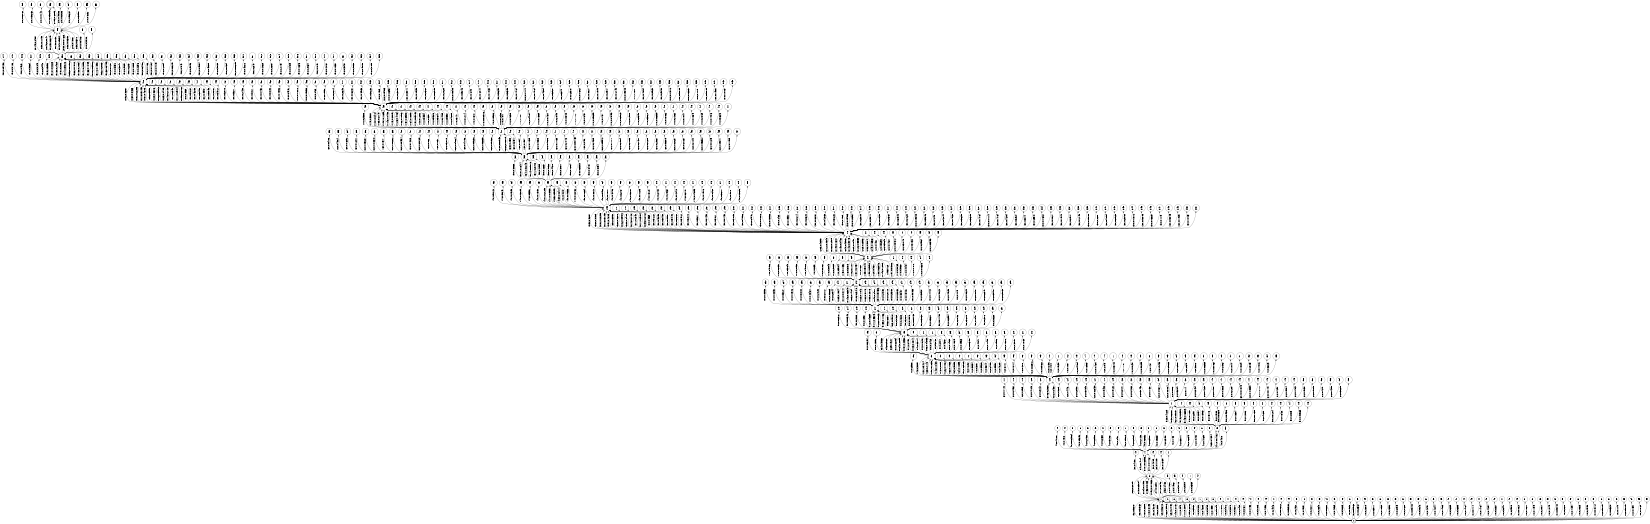 digraph FST {
rankdir = LR;
size = "8.5,11";
label = "";
center = 1;
orientation = Landscape;
ranksep = "0.4";
nodesep = "0.25";
0 [label = "0", shape = circle, style = bold, fontsize = 14]
	0 -> 1 [label = "1:92/-0.56087", fontsize = 14];
	0 -> 1 [label = "1:60/-0.31363", fontsize = 14];
	0 -> 1 [label = "1:161/-0.22286", fontsize = 14];
	0 -> 1 [label = "1:118/-0.31193", fontsize = 14];
	0 -> 1 [label = "1:51/-0.46103", fontsize = 14];
	0 -> 1 [label = "1:50/-0.3999", fontsize = 14];
	0 -> 2 [label = "1:0/-0.3569", fontsize = 14];
	0 -> 3 [label = "1:0/-0.31222", fontsize = 14];
	0 -> 4 [label = "1:0/-0.43285", fontsize = 14];
	0 -> 5 [label = "1:0/-0.38489", fontsize = 14];
	0 -> 1 [label = "1:28/-0.36216", fontsize = 14];
	0 -> 1 [label = "1:162/-0.39973", fontsize = 14];
	0 -> 1 [label = "1:23/-0.24789", fontsize = 14];
	0 -> 1 [label = "1:148/-0.21137", fontsize = 14];
	0 -> 1 [label = "1:11/-0.2343", fontsize = 14];
	0 -> 1 [label = "1:111/-0.23004", fontsize = 14];
	0 -> 1 [label = "1:155/-0.22102", fontsize = 14];
	0 -> 6 [label = "1:0/-0.19997", fontsize = 14];
	0 -> 7 [label = "1:0/-0.57845", fontsize = 14];
	0 -> 8 [label = "1:0/-0.26882", fontsize = 14];
	0 -> 9 [label = "1:0/-0.34812", fontsize = 14];
	0 -> 10 [label = "1:0/-0.32078", fontsize = 14];
	0 -> 11 [label = "1:0/-0.33271", fontsize = 14];
	0 -> 12 [label = "1:0/-0.21439", fontsize = 14];
	0 -> 13 [label = "1:0/-0.37611", fontsize = 14];
	0 -> 14 [label = "1:0/-0.07753", fontsize = 14];
	0 -> 15 [label = "1:0/-0.31805", fontsize = 14];
	0 -> 16 [label = "1:0/-0.41596", fontsize = 14];
	0 -> 17 [label = "1:0/0.24946", fontsize = 14];
	0 -> 18 [label = "1:0/-0.070272", fontsize = 14];
	0 -> 19 [label = "1:0/-0.050988", fontsize = 14];
	0 -> 20 [label = "1:0/-0.2463", fontsize = 14];
	0 -> 21 [label = "1:0/0.19957", fontsize = 14];
	0 -> 22 [label = "1:0/-0.20214", fontsize = 14];
	0 -> 23 [label = "1:0/-0.26648", fontsize = 14];
	0 -> 24 [label = "1:0/0.082281", fontsize = 14];
	0 -> 25 [label = "1:0/-0.42565", fontsize = 14];
	0 -> 26 [label = "1:0/-0.30223", fontsize = 14];
	0 -> 27 [label = "1:0/-0.1509", fontsize = 14];
	0 -> 28 [label = "1:0/-0.054863", fontsize = 14];
	0 -> 29 [label = "1:0/-0.026964", fontsize = 14];
	0 -> 30 [label = "1:0/-0.23819", fontsize = 14];
	0 -> 31 [label = "1:0/0.039771", fontsize = 14];
	0 -> 32 [label = "1:0/-0.10935", fontsize = 14];
	0 -> 33 [label = "1:0/-0.26382", fontsize = 14];
	0 -> 34 [label = "1:0/-0.60915", fontsize = 14];
	0 -> 35 [label = "1:0/-0.27628", fontsize = 14];
	0 -> 36 [label = "1:0/-0.098408", fontsize = 14];
	0 -> 37 [label = "1:0/-0.39246", fontsize = 14];
	0 -> 38 [label = "1:0/-0.42491", fontsize = 14];
	0 -> 39 [label = "1:0/-0.42044", fontsize = 14];
	0 -> 40 [label = "1:0/-0.14033", fontsize = 14];
	0 -> 41 [label = "1:0/-0.36239", fontsize = 14];
	0 -> 42 [label = "1:0/-0.36385", fontsize = 14];
	0 -> 43 [label = "1:0/-0.14764", fontsize = 14];
	0 -> 44 [label = "1:0/-0.071141", fontsize = 14];
	0 -> 45 [label = "1:0/-0.14764", fontsize = 14];
	0 -> 46 [label = "1:0/-0.44294", fontsize = 14];
	0 -> 47 [label = "1:0/-0.32527", fontsize = 14];
	0 -> 48 [label = "1:0/-0.33441", fontsize = 14];
	0 -> 49 [label = "1:0/0.25518", fontsize = 14];
	0 -> 50 [label = "1:0/-0.076021", fontsize = 14];
	0 -> 51 [label = "1:0/-0.18617", fontsize = 14];
	0 -> 52 [label = "1:0/-0.11979", fontsize = 14];
	0 -> 53 [label = "1:0/-0.20917", fontsize = 14];
	0 -> 54 [label = "1:0/-0.12145", fontsize = 14];
	0 -> 55 [label = "1:0/-0.098708", fontsize = 14];
	0 -> 56 [label = "1:0/-0.2688", fontsize = 14];
	0 -> 57 [label = "1:0/-0.41894", fontsize = 14];
	0 -> 58 [label = "1:0/-0.28523", fontsize = 14];
	0 -> 59 [label = "1:0/-0.25798", fontsize = 14];
	0 -> 60 [label = "1:0/-0.013112", fontsize = 14];
	0 -> 61 [label = "1:0/0.058705", fontsize = 14];
	0 -> 62 [label = "1:0/-0.063237", fontsize = 14];
	0 -> 63 [label = "1:0/-0.1179", fontsize = 14];
	0 -> 64 [label = "1:0/0.058705", fontsize = 14];
	0 -> 65 [label = "1:0/0.014591", fontsize = 14];
	0 -> 66 [label = "1:0/0.10769", fontsize = 14];
1 [label = "1", shape = circle, style = solid, fontsize = 14]
	1 -> 67 [label = "2:28/-0.28109", fontsize = 14];
	1 -> 68 [label = "2:0/-0.72621", fontsize = 14];
	1 -> 69 [label = "2:0/-0.14967", fontsize = 14];
	1 -> 70 [label = "2:0/-0.31713", fontsize = 14];
	1 -> 67 [label = "2:15/-0.023784", fontsize = 14];
	1 -> 67 [label = "2:104/-0.11592", fontsize = 14];
	1 -> 67 [label = "2:156/-0.31033", fontsize = 14];
	1 -> 67 [label = "2:152/-0.017865", fontsize = 14];
	1 -> 67 [label = "2:44/-0.28511", fontsize = 14];
	1 -> 67 [label = "2:11/-0.68467", fontsize = 14];
	1 -> 67 [label = "2:93/0.24738", fontsize = 14];
	1 -> 71 [label = "2:0/0.26818", fontsize = 14];
	1 -> 72 [label = "2:0/-0.36369", fontsize = 14];
2 [label = "2", shape = circle, style = solid, fontsize = 14]
3 [label = "3", shape = circle, style = solid, fontsize = 14]
4 [label = "4", shape = circle, style = solid, fontsize = 14]
5 [label = "5", shape = circle, style = solid, fontsize = 14]
6 [label = "6", shape = circle, style = solid, fontsize = 14]
7 [label = "7", shape = circle, style = solid, fontsize = 14]
8 [label = "8", shape = circle, style = solid, fontsize = 14]
9 [label = "9", shape = circle, style = solid, fontsize = 14]
10 [label = "10", shape = circle, style = solid, fontsize = 14]
11 [label = "11", shape = circle, style = solid, fontsize = 14]
12 [label = "12", shape = circle, style = solid, fontsize = 14]
13 [label = "13", shape = circle, style = solid, fontsize = 14]
14 [label = "14", shape = circle, style = solid, fontsize = 14]
15 [label = "15", shape = circle, style = solid, fontsize = 14]
16 [label = "16", shape = circle, style = solid, fontsize = 14]
17 [label = "17", shape = circle, style = solid, fontsize = 14]
18 [label = "18", shape = circle, style = solid, fontsize = 14]
19 [label = "19", shape = circle, style = solid, fontsize = 14]
20 [label = "20", shape = circle, style = solid, fontsize = 14]
21 [label = "21", shape = circle, style = solid, fontsize = 14]
22 [label = "22", shape = circle, style = solid, fontsize = 14]
23 [label = "23", shape = circle, style = solid, fontsize = 14]
24 [label = "24", shape = circle, style = solid, fontsize = 14]
25 [label = "25", shape = circle, style = solid, fontsize = 14]
26 [label = "26", shape = circle, style = solid, fontsize = 14]
27 [label = "27", shape = circle, style = solid, fontsize = 14]
28 [label = "28", shape = circle, style = solid, fontsize = 14]
29 [label = "29", shape = circle, style = solid, fontsize = 14]
30 [label = "30", shape = circle, style = solid, fontsize = 14]
31 [label = "31", shape = circle, style = solid, fontsize = 14]
32 [label = "32", shape = circle, style = solid, fontsize = 14]
33 [label = "33", shape = circle, style = solid, fontsize = 14]
34 [label = "34", shape = circle, style = solid, fontsize = 14]
35 [label = "35", shape = circle, style = solid, fontsize = 14]
36 [label = "36", shape = circle, style = solid, fontsize = 14]
37 [label = "37", shape = circle, style = solid, fontsize = 14]
38 [label = "38", shape = circle, style = solid, fontsize = 14]
39 [label = "39", shape = circle, style = solid, fontsize = 14]
40 [label = "40", shape = circle, style = solid, fontsize = 14]
41 [label = "41", shape = circle, style = solid, fontsize = 14]
42 [label = "42", shape = circle, style = solid, fontsize = 14]
43 [label = "43", shape = circle, style = solid, fontsize = 14]
44 [label = "44", shape = circle, style = solid, fontsize = 14]
45 [label = "45", shape = circle, style = solid, fontsize = 14]
46 [label = "46", shape = circle, style = solid, fontsize = 14]
47 [label = "47", shape = circle, style = solid, fontsize = 14]
48 [label = "48", shape = circle, style = solid, fontsize = 14]
49 [label = "49", shape = circle, style = solid, fontsize = 14]
50 [label = "50", shape = circle, style = solid, fontsize = 14]
51 [label = "51", shape = circle, style = solid, fontsize = 14]
52 [label = "52", shape = circle, style = solid, fontsize = 14]
53 [label = "53", shape = circle, style = solid, fontsize = 14]
54 [label = "54", shape = circle, style = solid, fontsize = 14]
55 [label = "55", shape = circle, style = solid, fontsize = 14]
56 [label = "56", shape = circle, style = solid, fontsize = 14]
57 [label = "57", shape = circle, style = solid, fontsize = 14]
58 [label = "58", shape = circle, style = solid, fontsize = 14]
59 [label = "59", shape = circle, style = solid, fontsize = 14]
60 [label = "60", shape = circle, style = solid, fontsize = 14]
61 [label = "61", shape = circle, style = solid, fontsize = 14]
62 [label = "62", shape = circle, style = solid, fontsize = 14]
63 [label = "63", shape = circle, style = solid, fontsize = 14]
64 [label = "64", shape = circle, style = solid, fontsize = 14]
65 [label = "65", shape = circle, style = solid, fontsize = 14]
66 [label = "66", shape = circle, style = solid, fontsize = 14]
67 [label = "67", shape = circle, style = solid, fontsize = 14]
	67 -> 73 [label = "3:0/-0.47901", fontsize = 14];
	67 -> 74 [label = "3:41/-0.74114", fontsize = 14];
	67 -> 75 [label = "3:0/0.42789", fontsize = 14];
	67 -> 76 [label = "3:0/-0.17109", fontsize = 14];
	67 -> 74 [label = "3:107/-0.066956", fontsize = 14];
	67 -> 77 [label = "3:0/-0.13739", fontsize = 14];
	67 -> 74 [label = "3:71/-0.077762", fontsize = 14];
68 [label = "68", shape = circle, style = solid, fontsize = 14]
69 [label = "69", shape = circle, style = solid, fontsize = 14]
70 [label = "70", shape = circle, style = solid, fontsize = 14]
71 [label = "71", shape = circle, style = solid, fontsize = 14]
72 [label = "72", shape = circle, style = solid, fontsize = 14]
73 [label = "73", shape = circle, style = solid, fontsize = 14]
74 [label = "74", shape = circle, style = solid, fontsize = 14]
	74 -> 78 [label = "4:0/0.47708", fontsize = 14];
	74 -> 79 [label = "4:0/-0.4918", fontsize = 14];
	74 -> 80 [label = "4:0/-0.0023564", fontsize = 14];
	74 -> 81 [label = "4:0/-0.096152", fontsize = 14];
	74 -> 82 [label = "4:0/-0.27958", fontsize = 14];
	74 -> 83 [label = "4:0/-0.22958", fontsize = 14];
	74 -> 84 [label = "4:0/-0.22638", fontsize = 14];
	74 -> 85 [label = "4:0/-0.31367", fontsize = 14];
	74 -> 86 [label = "4:0/-0.2491", fontsize = 14];
	74 -> 87 [label = "4:0/-0.095075", fontsize = 14];
	74 -> 88 [label = "4:0/-0.20984", fontsize = 14];
	74 -> 89 [label = "4:0/-0.21135", fontsize = 14];
	74 -> 90 [label = "4:0/-0.068632", fontsize = 14];
	74 -> 91 [label = "4:0/-0.23587", fontsize = 14];
	74 -> 92 [label = "4:0/-0.098337", fontsize = 14];
	74 -> 93 [label = "4:0/0.23798", fontsize = 14];
	74 -> 94 [label = "4:0/0.1783", fontsize = 14];
	74 -> 95 [label = "4:0/-0.35771", fontsize = 14];
	74 -> 96 [label = "4:0/-0.062343", fontsize = 14];
	74 -> 97 [label = "4:0/-0.40798", fontsize = 14];
	74 -> 98 [label = "4:0/-0.41529", fontsize = 14];
	74 -> 99 [label = "4:69/0.041394", fontsize = 14];
	74 -> 100 [label = "4:0/-0.4818", fontsize = 14];
	74 -> 99 [label = "4:47/-0.0014132", fontsize = 14];
75 [label = "75", shape = circle, style = solid, fontsize = 14]
76 [label = "76", shape = circle, style = solid, fontsize = 14]
77 [label = "77", shape = circle, style = solid, fontsize = 14]
78 [label = "78", shape = circle, style = solid, fontsize = 14]
79 [label = "79", shape = circle, style = solid, fontsize = 14]
80 [label = "80", shape = circle, style = solid, fontsize = 14]
81 [label = "81", shape = circle, style = solid, fontsize = 14]
82 [label = "82", shape = circle, style = solid, fontsize = 14]
83 [label = "83", shape = circle, style = solid, fontsize = 14]
84 [label = "84", shape = circle, style = solid, fontsize = 14]
85 [label = "85", shape = circle, style = solid, fontsize = 14]
86 [label = "86", shape = circle, style = solid, fontsize = 14]
87 [label = "87", shape = circle, style = solid, fontsize = 14]
88 [label = "88", shape = circle, style = solid, fontsize = 14]
89 [label = "89", shape = circle, style = solid, fontsize = 14]
90 [label = "90", shape = circle, style = solid, fontsize = 14]
91 [label = "91", shape = circle, style = solid, fontsize = 14]
92 [label = "92", shape = circle, style = solid, fontsize = 14]
93 [label = "93", shape = circle, style = solid, fontsize = 14]
94 [label = "94", shape = circle, style = solid, fontsize = 14]
95 [label = "95", shape = circle, style = solid, fontsize = 14]
96 [label = "96", shape = circle, style = solid, fontsize = 14]
97 [label = "97", shape = circle, style = solid, fontsize = 14]
98 [label = "98", shape = circle, style = solid, fontsize = 14]
99 [label = "99", shape = circle, style = solid, fontsize = 14]
	99 -> 101 [label = "5:23/-0.41225", fontsize = 14];
	99 -> 101 [label = "5:138/-0.20881", fontsize = 14];
	99 -> 102 [label = "5:0/-0.22501", fontsize = 14];
	99 -> 103 [label = "5:0/-0.22834", fontsize = 14];
	99 -> 101 [label = "5:27/-0.098191", fontsize = 14];
	99 -> 101 [label = "5:146/-0.26589", fontsize = 14];
	99 -> 101 [label = "5:145/-0.066309", fontsize = 14];
	99 -> 101 [label = "5:57/-0.11237", fontsize = 14];
	99 -> 104 [label = "5:0/-0.13965", fontsize = 14];
	99 -> 105 [label = "5:0/0.51173", fontsize = 14];
	99 -> 106 [label = "5:0/0.15188", fontsize = 14];
	99 -> 107 [label = "5:0/0.088609", fontsize = 14];
	99 -> 108 [label = "5:0/0.084536", fontsize = 14];
	99 -> 109 [label = "5:0/0.13304", fontsize = 14];
	99 -> 110 [label = "5:0/0.12002", fontsize = 14];
	99 -> 111 [label = "5:0/0.071655", fontsize = 14];
	99 -> 112 [label = "5:0/0.41355", fontsize = 14];
	99 -> 113 [label = "5:0/0.081204", fontsize = 14];
	99 -> 114 [label = "5:0/0.16426", fontsize = 14];
	99 -> 115 [label = "5:0/0.20805", fontsize = 14];
	99 -> 116 [label = "5:0/-0.059263", fontsize = 14];
100 [label = "100", shape = circle, style = solid, fontsize = 14]
101 [label = "101", shape = circle, style = solid, fontsize = 14]
	101 -> 117 [label = "6:0/-0.17148", fontsize = 14];
	101 -> 118 [label = "6:0/-0.24852", fontsize = 14];
	101 -> 119 [label = "6:0/-0.2905", fontsize = 14];
	101 -> 120 [label = "6:0/-0.41015", fontsize = 14];
	101 -> 121 [label = "6:0/-0.28042", fontsize = 14];
	101 -> 122 [label = "6:106/-0.23681", fontsize = 14];
	101 -> 123 [label = "6:0/-0.3205", fontsize = 14];
	101 -> 124 [label = "6:0/-0.4446", fontsize = 14];
	101 -> 125 [label = "6:0/-0.28997", fontsize = 14];
	101 -> 122 [label = "6:12/-0.24367", fontsize = 14];
	101 -> 126 [label = "6:0/-0.37548", fontsize = 14];
	101 -> 127 [label = "6:0/-0.026439", fontsize = 14];
	101 -> 128 [label = "6:0/-0.15436", fontsize = 14];
	101 -> 129 [label = "6:0/-0.19123", fontsize = 14];
	101 -> 130 [label = "6:0/-0.22041", fontsize = 14];
	101 -> 131 [label = "6:0/-0.24268", fontsize = 14];
	101 -> 132 [label = "6:0/-0.37443", fontsize = 14];
	101 -> 133 [label = "6:0/-0.17657", fontsize = 14];
	101 -> 134 [label = "6:0/-0.040674", fontsize = 14];
	101 -> 135 [label = "6:0/-0.087084", fontsize = 14];
	101 -> 136 [label = "6:0/0.10867", fontsize = 14];
	101 -> 137 [label = "6:0/-0.32841", fontsize = 14];
	101 -> 138 [label = "6:0/-0.114", fontsize = 14];
	101 -> 139 [label = "6:0/-0.22434", fontsize = 14];
	101 -> 140 [label = "6:0/-0.14223", fontsize = 14];
	101 -> 141 [label = "6:0/-0.11587", fontsize = 14];
	101 -> 142 [label = "6:0/0.013823", fontsize = 14];
	101 -> 143 [label = "6:0/0.21289", fontsize = 14];
	101 -> 144 [label = "6:0/-0.0018048", fontsize = 14];
	101 -> 145 [label = "6:0/-0.013335", fontsize = 14];
	101 -> 146 [label = "6:0/-0.12172", fontsize = 14];
	101 -> 147 [label = "6:0/0.0014401", fontsize = 14];
	101 -> 148 [label = "6:0/0.14257", fontsize = 14];
	101 -> 149 [label = "6:0/-0.15514", fontsize = 14];
	101 -> 150 [label = "6:0/-0.17542", fontsize = 14];
	101 -> 151 [label = "6:0/-0.15831", fontsize = 14];
	101 -> 152 [label = "6:0/-0.19875", fontsize = 14];
	101 -> 153 [label = "6:0/0.14247", fontsize = 14];
	101 -> 154 [label = "6:0/-0.14355", fontsize = 14];
	101 -> 155 [label = "6:0/-0.36679", fontsize = 14];
102 [label = "102", shape = circle, style = solid, fontsize = 14]
103 [label = "103", shape = circle, style = solid, fontsize = 14]
104 [label = "104", shape = circle, style = solid, fontsize = 14]
105 [label = "105", shape = circle, style = solid, fontsize = 14]
106 [label = "106", shape = circle, style = solid, fontsize = 14]
107 [label = "107", shape = circle, style = solid, fontsize = 14]
108 [label = "108", shape = circle, style = solid, fontsize = 14]
109 [label = "109", shape = circle, style = solid, fontsize = 14]
110 [label = "110", shape = circle, style = solid, fontsize = 14]
111 [label = "111", shape = circle, style = solid, fontsize = 14]
112 [label = "112", shape = circle, style = solid, fontsize = 14]
113 [label = "113", shape = circle, style = solid, fontsize = 14]
114 [label = "114", shape = circle, style = solid, fontsize = 14]
115 [label = "115", shape = circle, style = solid, fontsize = 14]
116 [label = "116", shape = circle, style = solid, fontsize = 14]
117 [label = "117", shape = circle, style = solid, fontsize = 14]
118 [label = "118", shape = circle, style = solid, fontsize = 14]
119 [label = "119", shape = circle, style = solid, fontsize = 14]
120 [label = "120", shape = circle, style = solid, fontsize = 14]
121 [label = "121", shape = circle, style = solid, fontsize = 14]
122 [label = "122", shape = circle, style = solid, fontsize = 14]
	122 -> 156 [label = "7:0/-0.25588", fontsize = 14];
	122 -> 157 [label = "7:48/-0.38081", fontsize = 14];
	122 -> 158 [label = "7:0/-0.38334", fontsize = 14];
	122 -> 157 [label = "7:137/-0.34724", fontsize = 14];
	122 -> 159 [label = "7:0/-0.3391", fontsize = 14];
	122 -> 160 [label = "7:0/-0.39326", fontsize = 14];
	122 -> 161 [label = "7:0/-0.36047", fontsize = 14];
	122 -> 157 [label = "7:63/-0.21148", fontsize = 14];
	122 -> 157 [label = "7:157/-0.11699", fontsize = 14];
	122 -> 162 [label = "7:0/-0.24155", fontsize = 14];
	122 -> 157 [label = "7:146/0.10485", fontsize = 14];
	122 -> 157 [label = "7:73/-0.20005", fontsize = 14];
	122 -> 163 [label = "7:0/-0.55957", fontsize = 14];
	122 -> 164 [label = "7:0/-0.48289", fontsize = 14];
	122 -> 157 [label = "7:126/-0.47864", fontsize = 14];
	122 -> 157 [label = "7:62/-0.10563", fontsize = 14];
	122 -> 157 [label = "7:54/-0.39898", fontsize = 14];
	122 -> 165 [label = "7:0/0.31411", fontsize = 14];
	122 -> 166 [label = "7:0/-0.12114", fontsize = 14];
	122 -> 167 [label = "7:0/-0.1378", fontsize = 14];
	122 -> 168 [label = "7:0/0.0008976", fontsize = 14];
	122 -> 157 [label = "7:64/-0.18899", fontsize = 14];
	122 -> 157 [label = "7:51/0.065169", fontsize = 14];
	122 -> 157 [label = "7:3/-0.12282", fontsize = 14];
	122 -> 169 [label = "7:0/0.089602", fontsize = 14];
	122 -> 170 [label = "7:0/-0.12136", fontsize = 14];
	122 -> 171 [label = "7:0/0.14041", fontsize = 14];
	122 -> 172 [label = "7:0/-0.19238", fontsize = 14];
	122 -> 173 [label = "7:0/-0.1887", fontsize = 14];
	122 -> 174 [label = "7:0/0.044154", fontsize = 14];
	122 -> 175 [label = "7:0/-0.16569", fontsize = 14];
	122 -> 176 [label = "7:0/-0.014601", fontsize = 14];
	122 -> 177 [label = "7:0/0.21945", fontsize = 14];
	122 -> 178 [label = "7:0/0.003708", fontsize = 14];
	122 -> 179 [label = "7:0/0.71767", fontsize = 14];
	122 -> 180 [label = "7:0/0.076431", fontsize = 14];
	122 -> 181 [label = "7:0/-0.090259", fontsize = 14];
	122 -> 182 [label = "7:0/-0.1427", fontsize = 14];
	122 -> 183 [label = "7:0/-0.040493", fontsize = 14];
	122 -> 184 [label = "7:0/-0.025823", fontsize = 14];
	122 -> 185 [label = "7:0/-0.12908", fontsize = 14];
	122 -> 186 [label = "7:0/0.29345", fontsize = 14];
	122 -> 187 [label = "7:0/0.33612", fontsize = 14];
	122 -> 188 [label = "7:0/-0.086939", fontsize = 14];
	122 -> 189 [label = "7:0/0.087862", fontsize = 14];
	122 -> 190 [label = "7:0/-0.21362", fontsize = 14];
	122 -> 191 [label = "7:0/-0.10047", fontsize = 14];
	122 -> 192 [label = "7:0/-0.18679", fontsize = 14];
	122 -> 193 [label = "7:0/-0.28769", fontsize = 14];
	122 -> 194 [label = "7:0/-0.44816", fontsize = 14];
	122 -> 195 [label = "7:0/-0.36643", fontsize = 14];
123 [label = "123", shape = circle, style = solid, fontsize = 14]
124 [label = "124", shape = circle, style = solid, fontsize = 14]
125 [label = "125", shape = circle, style = solid, fontsize = 14]
126 [label = "126", shape = circle, style = solid, fontsize = 14]
127 [label = "127", shape = circle, style = solid, fontsize = 14]
128 [label = "128", shape = circle, style = solid, fontsize = 14]
129 [label = "129", shape = circle, style = solid, fontsize = 14]
130 [label = "130", shape = circle, style = solid, fontsize = 14]
131 [label = "131", shape = circle, style = solid, fontsize = 14]
132 [label = "132", shape = circle, style = solid, fontsize = 14]
133 [label = "133", shape = circle, style = solid, fontsize = 14]
134 [label = "134", shape = circle, style = solid, fontsize = 14]
135 [label = "135", shape = circle, style = solid, fontsize = 14]
136 [label = "136", shape = circle, style = solid, fontsize = 14]
137 [label = "137", shape = circle, style = solid, fontsize = 14]
138 [label = "138", shape = circle, style = solid, fontsize = 14]
139 [label = "139", shape = circle, style = solid, fontsize = 14]
140 [label = "140", shape = circle, style = solid, fontsize = 14]
141 [label = "141", shape = circle, style = solid, fontsize = 14]
142 [label = "142", shape = circle, style = solid, fontsize = 14]
143 [label = "143", shape = circle, style = solid, fontsize = 14]
144 [label = "144", shape = circle, style = solid, fontsize = 14]
145 [label = "145", shape = circle, style = solid, fontsize = 14]
146 [label = "146", shape = circle, style = solid, fontsize = 14]
147 [label = "147", shape = circle, style = solid, fontsize = 14]
148 [label = "148", shape = circle, style = solid, fontsize = 14]
149 [label = "149", shape = circle, style = solid, fontsize = 14]
150 [label = "150", shape = circle, style = solid, fontsize = 14]
151 [label = "151", shape = circle, style = solid, fontsize = 14]
152 [label = "152", shape = circle, style = solid, fontsize = 14]
153 [label = "153", shape = circle, style = solid, fontsize = 14]
154 [label = "154", shape = circle, style = solid, fontsize = 14]
155 [label = "155", shape = circle, style = solid, fontsize = 14]
156 [label = "156", shape = circle, style = solid, fontsize = 14]
157 [label = "157", shape = circle, style = solid, fontsize = 14]
	157 -> 196 [label = "8:0/0.066154", fontsize = 14];
	157 -> 197 [label = "8:0/-0.13552", fontsize = 14];
	157 -> 198 [label = "8:34/-0.48553", fontsize = 14];
	157 -> 199 [label = "8:0/-0.27425", fontsize = 14];
	157 -> 198 [label = "8:46/-0.29607", fontsize = 14];
	157 -> 198 [label = "8:69/0.19207", fontsize = 14];
	157 -> 198 [label = "8:70/0.022054", fontsize = 14];
	157 -> 198 [label = "8:164/-0.28099", fontsize = 14];
	157 -> 200 [label = "8:0/0.52738", fontsize = 14];
	157 -> 201 [label = "8:0/0.22874", fontsize = 14];
	157 -> 198 [label = "8:131/-0.23362", fontsize = 14];
	157 -> 198 [label = "8:11/0.24751", fontsize = 14];
	157 -> 198 [label = "8:103/-0.23147", fontsize = 14];
	157 -> 198 [label = "8:41/0.33714", fontsize = 14];
	157 -> 198 [label = "8:42/-0.16151", fontsize = 14];
	157 -> 202 [label = "8:0/0.46357", fontsize = 14];
	157 -> 203 [label = "8:0/-0.14939", fontsize = 14];
	157 -> 204 [label = "8:0/-0.18675", fontsize = 14];
	157 -> 205 [label = "8:0/-0.09523", fontsize = 14];
	157 -> 206 [label = "8:0/-0.063191", fontsize = 14];
	157 -> 207 [label = "8:0/0.41941", fontsize = 14];
	157 -> 208 [label = "8:0/-0.11459", fontsize = 14];
	157 -> 209 [label = "8:0/0.04856", fontsize = 14];
	157 -> 210 [label = "8:0/-0.19216", fontsize = 14];
	157 -> 211 [label = "8:0/-0.35151", fontsize = 14];
	157 -> 212 [label = "8:0/-0.10739", fontsize = 14];
	157 -> 198 [label = "8:86/-0.043035", fontsize = 14];
158 [label = "158", shape = circle, style = solid, fontsize = 14]
159 [label = "159", shape = circle, style = solid, fontsize = 14]
160 [label = "160", shape = circle, style = solid, fontsize = 14]
161 [label = "161", shape = circle, style = solid, fontsize = 14]
162 [label = "162", shape = circle, style = solid, fontsize = 14]
163 [label = "163", shape = circle, style = solid, fontsize = 14]
164 [label = "164", shape = circle, style = solid, fontsize = 14]
165 [label = "165", shape = circle, style = solid, fontsize = 14]
166 [label = "166", shape = circle, style = solid, fontsize = 14]
167 [label = "167", shape = circle, style = solid, fontsize = 14]
168 [label = "168", shape = circle, style = solid, fontsize = 14]
169 [label = "169", shape = circle, style = solid, fontsize = 14]
170 [label = "170", shape = circle, style = solid, fontsize = 14]
171 [label = "171", shape = circle, style = solid, fontsize = 14]
172 [label = "172", shape = circle, style = solid, fontsize = 14]
173 [label = "173", shape = circle, style = solid, fontsize = 14]
174 [label = "174", shape = circle, style = solid, fontsize = 14]
175 [label = "175", shape = circle, style = solid, fontsize = 14]
176 [label = "176", shape = circle, style = solid, fontsize = 14]
177 [label = "177", shape = circle, style = solid, fontsize = 14]
178 [label = "178", shape = circle, style = solid, fontsize = 14]
179 [label = "179", shape = circle, style = solid, fontsize = 14]
180 [label = "180", shape = circle, style = solid, fontsize = 14]
181 [label = "181", shape = circle, style = solid, fontsize = 14]
182 [label = "182", shape = circle, style = solid, fontsize = 14]
183 [label = "183", shape = circle, style = solid, fontsize = 14]
184 [label = "184", shape = circle, style = solid, fontsize = 14]
185 [label = "185", shape = circle, style = solid, fontsize = 14]
186 [label = "186", shape = circle, style = solid, fontsize = 14]
187 [label = "187", shape = circle, style = solid, fontsize = 14]
188 [label = "188", shape = circle, style = solid, fontsize = 14]
189 [label = "189", shape = circle, style = solid, fontsize = 14]
190 [label = "190", shape = circle, style = solid, fontsize = 14]
191 [label = "191", shape = circle, style = solid, fontsize = 14]
192 [label = "192", shape = circle, style = solid, fontsize = 14]
193 [label = "193", shape = circle, style = solid, fontsize = 14]
194 [label = "194", shape = circle, style = solid, fontsize = 14]
195 [label = "195", shape = circle, style = solid, fontsize = 14]
196 [label = "196", shape = circle, style = solid, fontsize = 14]
197 [label = "197", shape = circle, style = solid, fontsize = 14]
198 [label = "198", shape = circle, style = solid, fontsize = 14]
	198 -> 213 [label = "9:0/0.062312", fontsize = 14];
	198 -> 214 [label = "9:0/-0.086346", fontsize = 14];
	198 -> 215 [label = "9:0/0.22808", fontsize = 14];
	198 -> 216 [label = "9:0/-0.08931", fontsize = 14];
	198 -> 217 [label = "9:12/-0.046639", fontsize = 14];
	198 -> 218 [label = "9:0/-0.37369", fontsize = 14];
	198 -> 219 [label = "9:0/-0.28228", fontsize = 14];
	198 -> 220 [label = "9:0/0.32618", fontsize = 14];
	198 -> 221 [label = "9:0/-0.08076", fontsize = 14];
	198 -> 217 [label = "9:171/-0.55273", fontsize = 14];
	198 -> 222 [label = "9:0/-0.081703", fontsize = 14];
	198 -> 223 [label = "9:0/-0.037637", fontsize = 14];
	198 -> 224 [label = "9:0/0.036201", fontsize = 14];
	198 -> 225 [label = "9:0/-0.077798", fontsize = 14];
	198 -> 226 [label = "9:0/0.022994", fontsize = 14];
	198 -> 227 [label = "9:0/0.20136", fontsize = 14];
	198 -> 228 [label = "9:0/0.30215", fontsize = 14];
	198 -> 229 [label = "9:0/0.18497", fontsize = 14];
	198 -> 217 [label = "9:128/0.090642", fontsize = 14];
	198 -> 230 [label = "9:0/-0.2376", fontsize = 14];
	198 -> 217 [label = "9:159/-0.11436", fontsize = 14];
	198 -> 217 [label = "9:93/0.68571", fontsize = 14];
	198 -> 217 [label = "9:23/0.059127", fontsize = 14];
	198 -> 231 [label = "9:0/-0.39238", fontsize = 14];
199 [label = "199", shape = circle, style = solid, fontsize = 14]
200 [label = "200", shape = circle, style = solid, fontsize = 14]
201 [label = "201", shape = circle, style = solid, fontsize = 14]
202 [label = "202", shape = circle, style = solid, fontsize = 14]
203 [label = "203", shape = circle, style = solid, fontsize = 14]
204 [label = "204", shape = circle, style = solid, fontsize = 14]
205 [label = "205", shape = circle, style = solid, fontsize = 14]
206 [label = "206", shape = circle, style = solid, fontsize = 14]
207 [label = "207", shape = circle, style = solid, fontsize = 14]
208 [label = "208", shape = circle, style = solid, fontsize = 14]
209 [label = "209", shape = circle, style = solid, fontsize = 14]
210 [label = "210", shape = circle, style = solid, fontsize = 14]
211 [label = "211", shape = circle, style = solid, fontsize = 14]
212 [label = "212", shape = circle, style = solid, fontsize = 14]
213 [label = "213", shape = circle, style = solid, fontsize = 14]
214 [label = "214", shape = circle, style = solid, fontsize = 14]
215 [label = "215", shape = circle, style = solid, fontsize = 14]
216 [label = "216", shape = circle, style = solid, fontsize = 14]
217 [label = "217", shape = circle, style = solid, fontsize = 14]
	217 -> 232 [label = "10:0/-0.15555", fontsize = 14];
	217 -> 233 [label = "10:0/-0.18893", fontsize = 14];
	217 -> 234 [label = "10:0/-0.33027", fontsize = 14];
	217 -> 235 [label = "10:0/-0.10546", fontsize = 14];
	217 -> 236 [label = "10:0/-0.31808", fontsize = 14];
	217 -> 237 [label = "10:0/-0.034677", fontsize = 14];
	217 -> 238 [label = "10:0/-0.24025", fontsize = 14];
	217 -> 239 [label = "10:0/0.27772", fontsize = 14];
	217 -> 240 [label = "10:0/-0.052663", fontsize = 14];
	217 -> 241 [label = "10:0/-0.20544", fontsize = 14];
	217 -> 242 [label = "10:63/-0.18644", fontsize = 14];
	217 -> 243 [label = "10:0/-0.27385", fontsize = 14];
	217 -> 242 [label = "10:172/-0.18747", fontsize = 14];
	217 -> 242 [label = "10:146/-0.063848", fontsize = 14];
	217 -> 242 [label = "10:69/0.14734", fontsize = 14];
	217 -> 244 [label = "10:0/-0.20118", fontsize = 14];
	217 -> 245 [label = "10:0/-0.29389", fontsize = 14];
	217 -> 242 [label = "10:126/-0.23478", fontsize = 14];
	217 -> 242 [label = "10:23/-0.17842", fontsize = 14];
	217 -> 242 [label = "10:62/-0.31142", fontsize = 14];
	217 -> 242 [label = "10:55/-0.25173", fontsize = 14];
	217 -> 246 [label = "10:0/-0.22269", fontsize = 14];
	217 -> 242 [label = "10:49/-0.24817", fontsize = 14];
	217 -> 242 [label = "10:54/-0.054653", fontsize = 14];
	217 -> 247 [label = "10:0/0.38437", fontsize = 14];
	217 -> 248 [label = "10:0/0.13786", fontsize = 14];
	217 -> 249 [label = "10:0/0.091033", fontsize = 14];
	217 -> 250 [label = "10:0/-0.30537", fontsize = 14];
	217 -> 251 [label = "10:0/-0.44413", fontsize = 14];
	217 -> 252 [label = "10:0/-0.40613", fontsize = 14];
	217 -> 253 [label = "10:0/-0.41925", fontsize = 14];
	217 -> 254 [label = "10:0/0.1079", fontsize = 14];
	217 -> 255 [label = "10:0/-0.16619", fontsize = 14];
	217 -> 256 [label = "10:0/-0.18157", fontsize = 14];
	217 -> 257 [label = "10:0/-0.22347", fontsize = 14];
	217 -> 258 [label = "10:0/-0.39481", fontsize = 14];
	217 -> 259 [label = "10:0/-0.25803", fontsize = 14];
218 [label = "218", shape = circle, style = solid, fontsize = 14]
219 [label = "219", shape = circle, style = solid, fontsize = 14]
220 [label = "220", shape = circle, style = solid, fontsize = 14]
221 [label = "221", shape = circle, style = solid, fontsize = 14]
222 [label = "222", shape = circle, style = solid, fontsize = 14]
223 [label = "223", shape = circle, style = solid, fontsize = 14]
224 [label = "224", shape = circle, style = solid, fontsize = 14]
225 [label = "225", shape = circle, style = solid, fontsize = 14]
226 [label = "226", shape = circle, style = solid, fontsize = 14]
227 [label = "227", shape = circle, style = solid, fontsize = 14]
228 [label = "228", shape = circle, style = solid, fontsize = 14]
229 [label = "229", shape = circle, style = solid, fontsize = 14]
230 [label = "230", shape = circle, style = solid, fontsize = 14]
231 [label = "231", shape = circle, style = solid, fontsize = 14]
232 [label = "232", shape = circle, style = solid, fontsize = 14]
233 [label = "233", shape = circle, style = solid, fontsize = 14]
234 [label = "234", shape = circle, style = solid, fontsize = 14]
235 [label = "235", shape = circle, style = solid, fontsize = 14]
236 [label = "236", shape = circle, style = solid, fontsize = 14]
237 [label = "237", shape = circle, style = solid, fontsize = 14]
238 [label = "238", shape = circle, style = solid, fontsize = 14]
239 [label = "239", shape = circle, style = solid, fontsize = 14]
240 [label = "240", shape = circle, style = solid, fontsize = 14]
241 [label = "241", shape = circle, style = solid, fontsize = 14]
242 [label = "242", shape = circle, style = solid, fontsize = 14]
	242 -> 260 [label = "11:0/0.40196", fontsize = 14];
	242 -> 261 [label = "11:0/-0.020351", fontsize = 14];
	242 -> 262 [label = "11:0/0.33645", fontsize = 14];
	242 -> 263 [label = "11:0/-0.20938", fontsize = 14];
	242 -> 264 [label = "11:0/0.48008", fontsize = 14];
	242 -> 265 [label = "11:0/-0.2699", fontsize = 14];
	242 -> 266 [label = "11:0/-0.081681", fontsize = 14];
	242 -> 267 [label = "11:0/-0.38045", fontsize = 14];
	242 -> 268 [label = "11:0/-0.25839", fontsize = 14];
	242 -> 269 [label = "11:0/0.39844", fontsize = 14];
	242 -> 270 [label = "11:5/-0.11352", fontsize = 14];
	242 -> 270 [label = "11:6/-0.32313", fontsize = 14];
	242 -> 271 [label = "11:0/-0.38735", fontsize = 14];
	242 -> 272 [label = "11:0/-0.39337", fontsize = 14];
	242 -> 273 [label = "11:0/-0.19484", fontsize = 14];
	242 -> 270 [label = "11:76/-0.11107", fontsize = 14];
	242 -> 270 [label = "11:37/-0.27637", fontsize = 14];
	242 -> 270 [label = "11:7/0.1227", fontsize = 14];
	242 -> 270 [label = "11:35/-0.50043", fontsize = 14];
	242 -> 270 [label = "11:58/-0.25058", fontsize = 14];
	242 -> 270 [label = "11:20/-0.48311", fontsize = 14];
	242 -> 270 [label = "11:98/-0.63946", fontsize = 14];
	242 -> 270 [label = "11:146/-0.12505", fontsize = 14];
	242 -> 270 [label = "11:55/0.129", fontsize = 14];
	242 -> 274 [label = "11:0/-0.07876", fontsize = 14];
	242 -> 275 [label = "11:0/-0.076526", fontsize = 14];
	242 -> 270 [label = "11:91/0.088908", fontsize = 14];
243 [label = "243", shape = circle, style = solid, fontsize = 14]
244 [label = "244", shape = circle, style = solid, fontsize = 14]
245 [label = "245", shape = circle, style = solid, fontsize = 14]
246 [label = "246", shape = circle, style = solid, fontsize = 14]
247 [label = "247", shape = circle, style = solid, fontsize = 14]
248 [label = "248", shape = circle, style = solid, fontsize = 14]
249 [label = "249", shape = circle, style = solid, fontsize = 14]
250 [label = "250", shape = circle, style = solid, fontsize = 14]
251 [label = "251", shape = circle, style = solid, fontsize = 14]
252 [label = "252", shape = circle, style = solid, fontsize = 14]
253 [label = "253", shape = circle, style = solid, fontsize = 14]
254 [label = "254", shape = circle, style = solid, fontsize = 14]
255 [label = "255", shape = circle, style = solid, fontsize = 14]
256 [label = "256", shape = circle, style = solid, fontsize = 14]
257 [label = "257", shape = circle, style = solid, fontsize = 14]
258 [label = "258", shape = circle, style = solid, fontsize = 14]
259 [label = "259", shape = circle, style = solid, fontsize = 14]
260 [label = "260", shape = circle, style = solid, fontsize = 14]
261 [label = "261", shape = circle, style = solid, fontsize = 14]
262 [label = "262", shape = circle, style = solid, fontsize = 14]
263 [label = "263", shape = circle, style = solid, fontsize = 14]
264 [label = "264", shape = circle, style = solid, fontsize = 14]
265 [label = "265", shape = circle, style = solid, fontsize = 14]
266 [label = "266", shape = circle, style = solid, fontsize = 14]
267 [label = "267", shape = circle, style = solid, fontsize = 14]
268 [label = "268", shape = circle, style = solid, fontsize = 14]
269 [label = "269", shape = circle, style = solid, fontsize = 14]
270 [label = "270", shape = circle, style = solid, fontsize = 14]
	270 -> 276 [label = "12:83/-0.48595", fontsize = 14];
	270 -> 276 [label = "12:172/-0.19348", fontsize = 14];
	270 -> 276 [label = "12:160/-0.12919", fontsize = 14];
	270 -> 276 [label = "12:145/-0.16001", fontsize = 14];
	270 -> 276 [label = "12:143/-0.34452", fontsize = 14];
	270 -> 277 [label = "12:0/0.17361", fontsize = 14];
	270 -> 278 [label = "12:0/0.33259", fontsize = 14];
	270 -> 279 [label = "12:0/-0.35645", fontsize = 14];
	270 -> 280 [label = "12:0/-0.17927", fontsize = 14];
	270 -> 281 [label = "12:0/-0.087372", fontsize = 14];
	270 -> 282 [label = "12:0/-0.30148", fontsize = 14];
	270 -> 276 [label = "12:40/-0.43565", fontsize = 14];
	270 -> 276 [label = "12:146/-0.39775", fontsize = 14];
	270 -> 276 [label = "12:69/-0.10491", fontsize = 14];
	270 -> 283 [label = "12:0/-0.31832", fontsize = 14];
	270 -> 284 [label = "12:0/-0.29564", fontsize = 14];
	270 -> 276 [label = "12:126/-0.55959", fontsize = 14];
	270 -> 276 [label = "12:23/-0.23953", fontsize = 14];
	270 -> 276 [label = "12:62/-0.30047", fontsize = 14];
	270 -> 276 [label = "12:49/-0.16568", fontsize = 14];
	270 -> 285 [label = "12:0/-0.033453", fontsize = 14];
271 [label = "271", shape = circle, style = solid, fontsize = 14]
272 [label = "272", shape = circle, style = solid, fontsize = 14]
273 [label = "273", shape = circle, style = solid, fontsize = 14]
274 [label = "274", shape = circle, style = solid, fontsize = 14]
275 [label = "275", shape = circle, style = solid, fontsize = 14]
276 [label = "276", shape = circle, style = solid, fontsize = 14]
	276 -> 286 [label = "13:92/-0.56087", fontsize = 14];
	276 -> 286 [label = "13:60/-0.31363", fontsize = 14];
	276 -> 286 [label = "13:161/-0.22286", fontsize = 14];
	276 -> 286 [label = "13:118/-0.31193", fontsize = 14];
	276 -> 286 [label = "13:51/-0.46103", fontsize = 14];
	276 -> 286 [label = "13:50/-0.3999", fontsize = 14];
	276 -> 287 [label = "13:0/-0.3569", fontsize = 14];
	276 -> 288 [label = "13:0/-0.31222", fontsize = 14];
	276 -> 289 [label = "13:0/-0.43285", fontsize = 14];
	276 -> 290 [label = "13:0/-0.38489", fontsize = 14];
	276 -> 286 [label = "13:28/-0.36216", fontsize = 14];
	276 -> 286 [label = "13:162/-0.39973", fontsize = 14];
	276 -> 286 [label = "13:23/-0.24789", fontsize = 14];
	276 -> 286 [label = "13:148/-0.21137", fontsize = 14];
	276 -> 286 [label = "13:11/-0.2343", fontsize = 14];
	276 -> 286 [label = "13:111/-0.23004", fontsize = 14];
	276 -> 286 [label = "13:155/-0.22102", fontsize = 14];
	276 -> 291 [label = "13:0/-0.19997", fontsize = 14];
	276 -> 292 [label = "13:0/-0.57845", fontsize = 14];
	276 -> 293 [label = "13:0/-0.26882", fontsize = 14];
	276 -> 294 [label = "13:0/-0.34812", fontsize = 14];
	276 -> 295 [label = "13:0/-0.32078", fontsize = 14];
	276 -> 296 [label = "13:0/-0.33271", fontsize = 14];
	276 -> 297 [label = "13:0/-0.21439", fontsize = 14];
	276 -> 298 [label = "13:0/-0.37611", fontsize = 14];
	276 -> 299 [label = "13:0/-0.07753", fontsize = 14];
	276 -> 300 [label = "13:0/-0.31805", fontsize = 14];
	276 -> 301 [label = "13:0/-0.41596", fontsize = 14];
	276 -> 302 [label = "13:0/0.24946", fontsize = 14];
	276 -> 303 [label = "13:0/-0.070272", fontsize = 14];
	276 -> 304 [label = "13:0/-0.050988", fontsize = 14];
	276 -> 305 [label = "13:0/-0.2463", fontsize = 14];
	276 -> 306 [label = "13:0/0.19957", fontsize = 14];
	276 -> 307 [label = "13:0/-0.20214", fontsize = 14];
	276 -> 308 [label = "13:0/-0.26648", fontsize = 14];
	276 -> 309 [label = "13:0/0.082281", fontsize = 14];
	276 -> 310 [label = "13:0/-0.42565", fontsize = 14];
	276 -> 311 [label = "13:0/-0.30223", fontsize = 14];
	276 -> 312 [label = "13:0/-0.1509", fontsize = 14];
	276 -> 313 [label = "13:0/-0.054863", fontsize = 14];
	276 -> 314 [label = "13:0/-0.026964", fontsize = 14];
	276 -> 315 [label = "13:0/-0.23819", fontsize = 14];
	276 -> 316 [label = "13:0/0.039771", fontsize = 14];
	276 -> 317 [label = "13:0/-0.10935", fontsize = 14];
	276 -> 318 [label = "13:0/-0.26382", fontsize = 14];
	276 -> 319 [label = "13:0/-0.60915", fontsize = 14];
	276 -> 320 [label = "13:0/-0.27628", fontsize = 14];
	276 -> 321 [label = "13:0/-0.098408", fontsize = 14];
	276 -> 322 [label = "13:0/-0.39246", fontsize = 14];
	276 -> 323 [label = "13:0/-0.42491", fontsize = 14];
	276 -> 324 [label = "13:0/-0.42044", fontsize = 14];
	276 -> 325 [label = "13:0/-0.14033", fontsize = 14];
	276 -> 326 [label = "13:0/-0.36239", fontsize = 14];
	276 -> 327 [label = "13:0/-0.36385", fontsize = 14];
	276 -> 328 [label = "13:0/-0.14764", fontsize = 14];
	276 -> 329 [label = "13:0/-0.071141", fontsize = 14];
	276 -> 330 [label = "13:0/-0.14764", fontsize = 14];
	276 -> 331 [label = "13:0/-0.44294", fontsize = 14];
	276 -> 332 [label = "13:0/-0.32527", fontsize = 14];
	276 -> 333 [label = "13:0/-0.33441", fontsize = 14];
	276 -> 334 [label = "13:0/0.25518", fontsize = 14];
	276 -> 335 [label = "13:0/-0.076021", fontsize = 14];
	276 -> 336 [label = "13:0/-0.18617", fontsize = 14];
	276 -> 337 [label = "13:0/-0.11979", fontsize = 14];
	276 -> 338 [label = "13:0/-0.20917", fontsize = 14];
	276 -> 339 [label = "13:0/-0.12145", fontsize = 14];
	276 -> 340 [label = "13:0/-0.098708", fontsize = 14];
	276 -> 341 [label = "13:0/-0.2688", fontsize = 14];
	276 -> 342 [label = "13:0/-0.41894", fontsize = 14];
	276 -> 343 [label = "13:0/-0.28523", fontsize = 14];
	276 -> 344 [label = "13:0/-0.25798", fontsize = 14];
	276 -> 345 [label = "13:0/-0.013112", fontsize = 14];
	276 -> 346 [label = "13:0/0.058705", fontsize = 14];
	276 -> 347 [label = "13:0/-0.063237", fontsize = 14];
	276 -> 348 [label = "13:0/-0.1179", fontsize = 14];
	276 -> 349 [label = "13:0/0.058705", fontsize = 14];
	276 -> 350 [label = "13:0/0.014591", fontsize = 14];
	276 -> 351 [label = "13:0/0.10769", fontsize = 14];
277 [label = "277", shape = circle, style = solid, fontsize = 14]
278 [label = "278", shape = circle, style = solid, fontsize = 14]
279 [label = "279", shape = circle, style = solid, fontsize = 14]
280 [label = "280", shape = circle, style = solid, fontsize = 14]
281 [label = "281", shape = circle, style = solid, fontsize = 14]
282 [label = "282", shape = circle, style = solid, fontsize = 14]
283 [label = "283", shape = circle, style = solid, fontsize = 14]
284 [label = "284", shape = circle, style = solid, fontsize = 14]
285 [label = "285", shape = circle, style = solid, fontsize = 14]
286 [label = "286", shape = circle, style = solid, fontsize = 14]
	286 -> 352 [label = "14:0/-0.51013", fontsize = 14];
	286 -> 353 [label = "14:0/0.38243", fontsize = 14];
	286 -> 354 [label = "14:0/-0.21385", fontsize = 14];
	286 -> 355 [label = "14:0/-0.032195", fontsize = 14];
	286 -> 356 [label = "14:0/0.83356", fontsize = 14];
	286 -> 357 [label = "14:0/-0.11303", fontsize = 14];
	286 -> 358 [label = "14:107/-0.27205", fontsize = 14];
	286 -> 358 [label = "14:11/0.015935", fontsize = 14];
	286 -> 359 [label = "14:0/-0.16137", fontsize = 14];
	286 -> 360 [label = "14:0/0.075333", fontsize = 14];
	286 -> 361 [label = "14:0/-0.022762", fontsize = 14];
	286 -> 362 [label = "14:0/0.016634", fontsize = 14];
	286 -> 363 [label = "14:0/-0.18873", fontsize = 14];
	286 -> 364 [label = "14:0/-0.09458", fontsize = 14];
	286 -> 358 [label = "14:89/0.039855", fontsize = 14];
	286 -> 365 [label = "14:0/-0.11077", fontsize = 14];
	286 -> 366 [label = "14:0/-0.42796", fontsize = 14];
	286 -> 367 [label = "14:0/-0.32757", fontsize = 14];
	286 -> 358 [label = "14:139/0.064174", fontsize = 14];
	286 -> 368 [label = "14:0/-0.052181", fontsize = 14];
	286 -> 369 [label = "14:0/0.010205", fontsize = 14];
	286 -> 370 [label = "14:0/0.13128", fontsize = 14];
	286 -> 371 [label = "14:0/-0.22403", fontsize = 14];
	286 -> 372 [label = "14:0/-0.24652", fontsize = 14];
	286 -> 373 [label = "14:0/0.013472", fontsize = 14];
	286 -> 374 [label = "14:0/0.62178", fontsize = 14];
	286 -> 375 [label = "14:0/-0.048293", fontsize = 14];
	286 -> 376 [label = "14:0/-0.11576", fontsize = 14];
	286 -> 377 [label = "14:0/-0.16468", fontsize = 14];
	286 -> 378 [label = "14:0/-0.30277", fontsize = 14];
	286 -> 379 [label = "14:0/-0.19701", fontsize = 14];
	286 -> 380 [label = "14:0/-0.030656", fontsize = 14];
287 [label = "287", shape = circle, style = solid, fontsize = 14]
288 [label = "288", shape = circle, style = solid, fontsize = 14]
289 [label = "289", shape = circle, style = solid, fontsize = 14]
290 [label = "290", shape = circle, style = solid, fontsize = 14]
291 [label = "291", shape = circle, style = solid, fontsize = 14]
292 [label = "292", shape = circle, style = solid, fontsize = 14]
293 [label = "293", shape = circle, style = solid, fontsize = 14]
294 [label = "294", shape = circle, style = solid, fontsize = 14]
295 [label = "295", shape = circle, style = solid, fontsize = 14]
296 [label = "296", shape = circle, style = solid, fontsize = 14]
297 [label = "297", shape = circle, style = solid, fontsize = 14]
298 [label = "298", shape = circle, style = solid, fontsize = 14]
299 [label = "299", shape = circle, style = solid, fontsize = 14]
300 [label = "300", shape = circle, style = solid, fontsize = 14]
301 [label = "301", shape = circle, style = solid, fontsize = 14]
302 [label = "302", shape = circle, style = solid, fontsize = 14]
303 [label = "303", shape = circle, style = solid, fontsize = 14]
304 [label = "304", shape = circle, style = solid, fontsize = 14]
305 [label = "305", shape = circle, style = solid, fontsize = 14]
306 [label = "306", shape = circle, style = solid, fontsize = 14]
307 [label = "307", shape = circle, style = solid, fontsize = 14]
308 [label = "308", shape = circle, style = solid, fontsize = 14]
309 [label = "309", shape = circle, style = solid, fontsize = 14]
310 [label = "310", shape = circle, style = solid, fontsize = 14]
311 [label = "311", shape = circle, style = solid, fontsize = 14]
312 [label = "312", shape = circle, style = solid, fontsize = 14]
313 [label = "313", shape = circle, style = solid, fontsize = 14]
314 [label = "314", shape = circle, style = solid, fontsize = 14]
315 [label = "315", shape = circle, style = solid, fontsize = 14]
316 [label = "316", shape = circle, style = solid, fontsize = 14]
317 [label = "317", shape = circle, style = solid, fontsize = 14]
318 [label = "318", shape = circle, style = solid, fontsize = 14]
319 [label = "319", shape = circle, style = solid, fontsize = 14]
320 [label = "320", shape = circle, style = solid, fontsize = 14]
321 [label = "321", shape = circle, style = solid, fontsize = 14]
322 [label = "322", shape = circle, style = solid, fontsize = 14]
323 [label = "323", shape = circle, style = solid, fontsize = 14]
324 [label = "324", shape = circle, style = solid, fontsize = 14]
325 [label = "325", shape = circle, style = solid, fontsize = 14]
326 [label = "326", shape = circle, style = solid, fontsize = 14]
327 [label = "327", shape = circle, style = solid, fontsize = 14]
328 [label = "328", shape = circle, style = solid, fontsize = 14]
329 [label = "329", shape = circle, style = solid, fontsize = 14]
330 [label = "330", shape = circle, style = solid, fontsize = 14]
331 [label = "331", shape = circle, style = solid, fontsize = 14]
332 [label = "332", shape = circle, style = solid, fontsize = 14]
333 [label = "333", shape = circle, style = solid, fontsize = 14]
334 [label = "334", shape = circle, style = solid, fontsize = 14]
335 [label = "335", shape = circle, style = solid, fontsize = 14]
336 [label = "336", shape = circle, style = solid, fontsize = 14]
337 [label = "337", shape = circle, style = solid, fontsize = 14]
338 [label = "338", shape = circle, style = solid, fontsize = 14]
339 [label = "339", shape = circle, style = solid, fontsize = 14]
340 [label = "340", shape = circle, style = solid, fontsize = 14]
341 [label = "341", shape = circle, style = solid, fontsize = 14]
342 [label = "342", shape = circle, style = solid, fontsize = 14]
343 [label = "343", shape = circle, style = solid, fontsize = 14]
344 [label = "344", shape = circle, style = solid, fontsize = 14]
345 [label = "345", shape = circle, style = solid, fontsize = 14]
346 [label = "346", shape = circle, style = solid, fontsize = 14]
347 [label = "347", shape = circle, style = solid, fontsize = 14]
348 [label = "348", shape = circle, style = solid, fontsize = 14]
349 [label = "349", shape = circle, style = solid, fontsize = 14]
350 [label = "350", shape = circle, style = solid, fontsize = 14]
351 [label = "351", shape = circle, style = solid, fontsize = 14]
352 [label = "352", shape = circle, style = solid, fontsize = 14]
353 [label = "353", shape = circle, style = solid, fontsize = 14]
354 [label = "354", shape = circle, style = solid, fontsize = 14]
355 [label = "355", shape = circle, style = solid, fontsize = 14]
356 [label = "356", shape = circle, style = solid, fontsize = 14]
357 [label = "357", shape = circle, style = solid, fontsize = 14]
358 [label = "358", shape = circle, style = solid, fontsize = 14]
	358 -> 381 [label = "15:0/-0.38868", fontsize = 14];
	358 -> 382 [label = "15:107/-0.16414", fontsize = 14];
	358 -> 383 [label = "15:0/0.13985", fontsize = 14];
	358 -> 382 [label = "15:41/0.092149", fontsize = 14];
	358 -> 382 [label = "15:114/-0.085113", fontsize = 14];
	358 -> 384 [label = "15:0/-0.26637", fontsize = 14];
	358 -> 385 [label = "15:0/-0.50322", fontsize = 14];
	358 -> 386 [label = "15:0/-0.44318", fontsize = 14];
	358 -> 387 [label = "15:0/-0.30877", fontsize = 14];
	358 -> 382 [label = "15:71/-0.28798", fontsize = 14];
	358 -> 388 [label = "15:0/-0.16064", fontsize = 14];
	358 -> 389 [label = "15:0/0.069393", fontsize = 14];
	358 -> 390 [label = "15:0/-0.34781", fontsize = 14];
	358 -> 391 [label = "15:0/-0.30541", fontsize = 14];
359 [label = "359", shape = circle, style = solid, fontsize = 14]
360 [label = "360", shape = circle, style = solid, fontsize = 14]
361 [label = "361", shape = circle, style = solid, fontsize = 14]
362 [label = "362", shape = circle, style = solid, fontsize = 14]
363 [label = "363", shape = circle, style = solid, fontsize = 14]
364 [label = "364", shape = circle, style = solid, fontsize = 14]
365 [label = "365", shape = circle, style = solid, fontsize = 14]
366 [label = "366", shape = circle, style = solid, fontsize = 14]
367 [label = "367", shape = circle, style = solid, fontsize = 14]
368 [label = "368", shape = circle, style = solid, fontsize = 14]
369 [label = "369", shape = circle, style = solid, fontsize = 14]
370 [label = "370", shape = circle, style = solid, fontsize = 14]
371 [label = "371", shape = circle, style = solid, fontsize = 14]
372 [label = "372", shape = circle, style = solid, fontsize = 14]
373 [label = "373", shape = circle, style = solid, fontsize = 14]
374 [label = "374", shape = circle, style = solid, fontsize = 14]
375 [label = "375", shape = circle, style = solid, fontsize = 14]
376 [label = "376", shape = circle, style = solid, fontsize = 14]
377 [label = "377", shape = circle, style = solid, fontsize = 14]
378 [label = "378", shape = circle, style = solid, fontsize = 14]
379 [label = "379", shape = circle, style = solid, fontsize = 14]
380 [label = "380", shape = circle, style = solid, fontsize = 14]
381 [label = "381", shape = circle, style = solid, fontsize = 14]
382 [label = "382", shape = circle, style = solid, fontsize = 14]
	382 -> 392 [label = "16:0/0.084106", fontsize = 14];
	382 -> 393 [label = "16:0/0.44864", fontsize = 14];
	382 -> 394 [label = "16:0/0.016292", fontsize = 14];
	382 -> 395 [label = "16:0/-0.12201", fontsize = 14];
	382 -> 396 [label = "16:0/-0.050287", fontsize = 14];
	382 -> 397 [label = "16:0/-0.018348", fontsize = 14];
	382 -> 398 [label = "16:0/-0.1544", fontsize = 14];
	382 -> 399 [label = "16:0/-0.082262", fontsize = 14];
	382 -> 400 [label = "16:0/-0.084934", fontsize = 14];
	382 -> 401 [label = "16:0/-0.14203", fontsize = 14];
	382 -> 402 [label = "16:0/-0.020729", fontsize = 14];
	382 -> 403 [label = "16:0/-0.066", fontsize = 14];
	382 -> 404 [label = "16:0/-0.1637", fontsize = 14];
	382 -> 405 [label = "16:0/-0.32119", fontsize = 14];
	382 -> 406 [label = "16:0/-0.048664", fontsize = 14];
	382 -> 407 [label = "16:0/0.041796", fontsize = 14];
	382 -> 408 [label = "16:0/-0.099236", fontsize = 14];
	382 -> 409 [label = "16:0/-0.056835", fontsize = 14];
	382 -> 410 [label = "16:0/-0.091928", fontsize = 14];
	382 -> 411 [label = "16:60/0.081543", fontsize = 14];
	382 -> 412 [label = "16:0/0.061574", fontsize = 14];
	382 -> 413 [label = "16:0/-0.1954", fontsize = 14];
	382 -> 414 [label = "16:0/-0.1984", fontsize = 14];
	382 -> 411 [label = "16:126/0.082179", fontsize = 14];
	382 -> 415 [label = "16:0/-0.11839", fontsize = 14];
	382 -> 416 [label = "16:0/-0.19838", fontsize = 14];
	382 -> 417 [label = "16:0/-0.15826", fontsize = 14];
	382 -> 418 [label = "16:0/-0.17163", fontsize = 14];
	382 -> 419 [label = "16:0/-0.24743", fontsize = 14];
	382 -> 420 [label = "16:0/0.0057769", fontsize = 14];
	382 -> 421 [label = "16:0/-0.2486", fontsize = 14];
	382 -> 422 [label = "16:0/-0.24039", fontsize = 14];
	382 -> 423 [label = "16:0/-0.055542", fontsize = 14];
	382 -> 424 [label = "16:0/-0.11171", fontsize = 14];
	382 -> 425 [label = "16:0/-0.21904", fontsize = 14];
	382 -> 426 [label = "16:0/-0.21083", fontsize = 14];
	382 -> 427 [label = "16:0/-0.27421", fontsize = 14];
	382 -> 411 [label = "16:88/-0.2658", fontsize = 14];
	382 -> 428 [label = "16:0/-0.27228", fontsize = 14];
	382 -> 429 [label = "16:0/-0.22561", fontsize = 14];
	382 -> 430 [label = "16:0/0.053979", fontsize = 14];
	382 -> 431 [label = "16:0/-0.020251", fontsize = 14];
	382 -> 432 [label = "16:0/0.027261", fontsize = 14];
	382 -> 433 [label = "16:0/0.21109", fontsize = 14];
	382 -> 434 [label = "16:0/-0.056322", fontsize = 14];
	382 -> 435 [label = "16:0/-0.07225", fontsize = 14];
	382 -> 436 [label = "16:0/-0.098771", fontsize = 14];
	382 -> 437 [label = "16:0/-0.17899", fontsize = 14];
383 [label = "383", shape = circle, style = solid, fontsize = 14]
384 [label = "384", shape = circle, style = solid, fontsize = 14]
385 [label = "385", shape = circle, style = solid, fontsize = 14]
386 [label = "386", shape = circle, style = solid, fontsize = 14]
387 [label = "387", shape = circle, style = solid, fontsize = 14]
388 [label = "388", shape = circle, style = solid, fontsize = 14]
389 [label = "389", shape = circle, style = solid, fontsize = 14]
390 [label = "390", shape = circle, style = solid, fontsize = 14]
391 [label = "391", shape = circle, style = solid, fontsize = 14]
392 [label = "392", shape = circle, style = solid, fontsize = 14]
393 [label = "393", shape = circle, style = solid, fontsize = 14]
394 [label = "394", shape = circle, style = solid, fontsize = 14]
395 [label = "395", shape = circle, style = solid, fontsize = 14]
396 [label = "396", shape = circle, style = solid, fontsize = 14]
397 [label = "397", shape = circle, style = solid, fontsize = 14]
398 [label = "398", shape = circle, style = solid, fontsize = 14]
399 [label = "399", shape = circle, style = solid, fontsize = 14]
400 [label = "400", shape = circle, style = solid, fontsize = 14]
401 [label = "401", shape = circle, style = solid, fontsize = 14]
402 [label = "402", shape = circle, style = solid, fontsize = 14]
403 [label = "403", shape = circle, style = solid, fontsize = 14]
404 [label = "404", shape = circle, style = solid, fontsize = 14]
405 [label = "405", shape = circle, style = solid, fontsize = 14]
406 [label = "406", shape = circle, style = solid, fontsize = 14]
407 [label = "407", shape = circle, style = solid, fontsize = 14]
408 [label = "408", shape = circle, style = solid, fontsize = 14]
409 [label = "409", shape = circle, style = solid, fontsize = 14]
410 [label = "410", shape = circle, style = solid, fontsize = 14]
411 [label = "411", shape = circle, style = solid, fontsize = 14]
	411 -> 438 [label = "17:0/-0.25588", fontsize = 14];
	411 -> 439 [label = "17:48/-0.38081", fontsize = 14];
	411 -> 440 [label = "17:0/-0.38334", fontsize = 14];
	411 -> 439 [label = "17:137/-0.34724", fontsize = 14];
	411 -> 441 [label = "17:0/-0.3391", fontsize = 14];
	411 -> 442 [label = "17:0/-0.39326", fontsize = 14];
	411 -> 443 [label = "17:0/-0.36047", fontsize = 14];
	411 -> 439 [label = "17:63/-0.21148", fontsize = 14];
	411 -> 439 [label = "17:157/-0.11699", fontsize = 14];
	411 -> 444 [label = "17:0/-0.24155", fontsize = 14];
	411 -> 439 [label = "17:146/0.10485", fontsize = 14];
	411 -> 439 [label = "17:73/-0.20005", fontsize = 14];
	411 -> 445 [label = "17:0/-0.55957", fontsize = 14];
	411 -> 446 [label = "17:0/-0.48289", fontsize = 14];
	411 -> 439 [label = "17:126/-0.47864", fontsize = 14];
	411 -> 439 [label = "17:62/-0.10563", fontsize = 14];
	411 -> 439 [label = "17:54/-0.39898", fontsize = 14];
	411 -> 447 [label = "17:0/0.31411", fontsize = 14];
	411 -> 448 [label = "17:0/-0.12114", fontsize = 14];
	411 -> 449 [label = "17:0/-0.1378", fontsize = 14];
	411 -> 450 [label = "17:0/0.0008976", fontsize = 14];
	411 -> 439 [label = "17:64/-0.18899", fontsize = 14];
	411 -> 439 [label = "17:51/0.065169", fontsize = 14];
	411 -> 439 [label = "17:3/-0.12282", fontsize = 14];
	411 -> 451 [label = "17:0/0.089602", fontsize = 14];
	411 -> 452 [label = "17:0/-0.12136", fontsize = 14];
	411 -> 453 [label = "17:0/0.14041", fontsize = 14];
	411 -> 454 [label = "17:0/-0.19238", fontsize = 14];
	411 -> 455 [label = "17:0/-0.1887", fontsize = 14];
	411 -> 456 [label = "17:0/0.044154", fontsize = 14];
	411 -> 457 [label = "17:0/-0.16569", fontsize = 14];
	411 -> 458 [label = "17:0/-0.014601", fontsize = 14];
	411 -> 459 [label = "17:0/0.21945", fontsize = 14];
	411 -> 460 [label = "17:0/0.003708", fontsize = 14];
	411 -> 461 [label = "17:0/0.71767", fontsize = 14];
	411 -> 462 [label = "17:0/0.076431", fontsize = 14];
	411 -> 463 [label = "17:0/-0.090259", fontsize = 14];
	411 -> 464 [label = "17:0/-0.1427", fontsize = 14];
	411 -> 465 [label = "17:0/-0.040493", fontsize = 14];
	411 -> 466 [label = "17:0/-0.025823", fontsize = 14];
	411 -> 467 [label = "17:0/-0.12908", fontsize = 14];
	411 -> 468 [label = "17:0/0.29345", fontsize = 14];
	411 -> 469 [label = "17:0/0.33612", fontsize = 14];
	411 -> 470 [label = "17:0/-0.086939", fontsize = 14];
	411 -> 471 [label = "17:0/0.087862", fontsize = 14];
	411 -> 472 [label = "17:0/-0.21362", fontsize = 14];
	411 -> 473 [label = "17:0/-0.10047", fontsize = 14];
	411 -> 474 [label = "17:0/-0.18679", fontsize = 14];
	411 -> 475 [label = "17:0/-0.28769", fontsize = 14];
	411 -> 476 [label = "17:0/-0.44816", fontsize = 14];
	411 -> 477 [label = "17:0/-0.36643", fontsize = 14];
412 [label = "412", shape = circle, style = solid, fontsize = 14]
413 [label = "413", shape = circle, style = solid, fontsize = 14]
414 [label = "414", shape = circle, style = solid, fontsize = 14]
415 [label = "415", shape = circle, style = solid, fontsize = 14]
416 [label = "416", shape = circle, style = solid, fontsize = 14]
417 [label = "417", shape = circle, style = solid, fontsize = 14]
418 [label = "418", shape = circle, style = solid, fontsize = 14]
419 [label = "419", shape = circle, style = solid, fontsize = 14]
420 [label = "420", shape = circle, style = solid, fontsize = 14]
421 [label = "421", shape = circle, style = solid, fontsize = 14]
422 [label = "422", shape = circle, style = solid, fontsize = 14]
423 [label = "423", shape = circle, style = solid, fontsize = 14]
424 [label = "424", shape = circle, style = solid, fontsize = 14]
425 [label = "425", shape = circle, style = solid, fontsize = 14]
426 [label = "426", shape = circle, style = solid, fontsize = 14]
427 [label = "427", shape = circle, style = solid, fontsize = 14]
428 [label = "428", shape = circle, style = solid, fontsize = 14]
429 [label = "429", shape = circle, style = solid, fontsize = 14]
430 [label = "430", shape = circle, style = solid, fontsize = 14]
431 [label = "431", shape = circle, style = solid, fontsize = 14]
432 [label = "432", shape = circle, style = solid, fontsize = 14]
433 [label = "433", shape = circle, style = solid, fontsize = 14]
434 [label = "434", shape = circle, style = solid, fontsize = 14]
435 [label = "435", shape = circle, style = solid, fontsize = 14]
436 [label = "436", shape = circle, style = solid, fontsize = 14]
437 [label = "437", shape = circle, style = solid, fontsize = 14]
438 [label = "438", shape = circle, style = solid, fontsize = 14]
439 [label = "439", shape = circle, style = solid, fontsize = 14]
	439 -> 478 [label = "18:92/-0.56087", fontsize = 14];
	439 -> 478 [label = "18:60/-0.31363", fontsize = 14];
	439 -> 478 [label = "18:161/-0.22286", fontsize = 14];
	439 -> 478 [label = "18:118/-0.31193", fontsize = 14];
	439 -> 478 [label = "18:51/-0.46103", fontsize = 14];
	439 -> 478 [label = "18:50/-0.3999", fontsize = 14];
	439 -> 479 [label = "18:0/-0.3569", fontsize = 14];
	439 -> 480 [label = "18:0/-0.31222", fontsize = 14];
	439 -> 481 [label = "18:0/-0.43285", fontsize = 14];
	439 -> 482 [label = "18:0/-0.38489", fontsize = 14];
	439 -> 478 [label = "18:28/-0.36216", fontsize = 14];
	439 -> 478 [label = "18:162/-0.39973", fontsize = 14];
	439 -> 478 [label = "18:23/-0.24789", fontsize = 14];
	439 -> 478 [label = "18:148/-0.21137", fontsize = 14];
	439 -> 478 [label = "18:11/-0.2343", fontsize = 14];
	439 -> 478 [label = "18:111/-0.23004", fontsize = 14];
	439 -> 478 [label = "18:155/-0.22102", fontsize = 14];
	439 -> 483 [label = "18:0/-0.19997", fontsize = 14];
	439 -> 484 [label = "18:0/-0.57845", fontsize = 14];
	439 -> 485 [label = "18:0/-0.26882", fontsize = 14];
	439 -> 486 [label = "18:0/-0.34812", fontsize = 14];
	439 -> 487 [label = "18:0/-0.32078", fontsize = 14];
	439 -> 488 [label = "18:0/-0.33271", fontsize = 14];
	439 -> 489 [label = "18:0/-0.21439", fontsize = 14];
	439 -> 490 [label = "18:0/-0.37611", fontsize = 14];
	439 -> 491 [label = "18:0/-0.07753", fontsize = 14];
	439 -> 492 [label = "18:0/-0.31805", fontsize = 14];
	439 -> 493 [label = "18:0/-0.41596", fontsize = 14];
	439 -> 494 [label = "18:0/0.24946", fontsize = 14];
	439 -> 495 [label = "18:0/-0.070272", fontsize = 14];
	439 -> 496 [label = "18:0/-0.050988", fontsize = 14];
	439 -> 497 [label = "18:0/-0.2463", fontsize = 14];
	439 -> 498 [label = "18:0/0.19957", fontsize = 14];
	439 -> 499 [label = "18:0/-0.20214", fontsize = 14];
	439 -> 500 [label = "18:0/-0.26648", fontsize = 14];
	439 -> 501 [label = "18:0/0.082281", fontsize = 14];
	439 -> 502 [label = "18:0/-0.42565", fontsize = 14];
	439 -> 503 [label = "18:0/-0.30223", fontsize = 14];
	439 -> 504 [label = "18:0/-0.1509", fontsize = 14];
	439 -> 505 [label = "18:0/-0.054863", fontsize = 14];
	439 -> 506 [label = "18:0/-0.026964", fontsize = 14];
	439 -> 507 [label = "18:0/-0.23819", fontsize = 14];
	439 -> 508 [label = "18:0/0.039771", fontsize = 14];
	439 -> 509 [label = "18:0/-0.10935", fontsize = 14];
	439 -> 510 [label = "18:0/-0.26382", fontsize = 14];
	439 -> 511 [label = "18:0/-0.60915", fontsize = 14];
	439 -> 512 [label = "18:0/-0.27628", fontsize = 14];
	439 -> 513 [label = "18:0/-0.098408", fontsize = 14];
	439 -> 514 [label = "18:0/-0.39246", fontsize = 14];
	439 -> 515 [label = "18:0/-0.42491", fontsize = 14];
	439 -> 516 [label = "18:0/-0.42044", fontsize = 14];
	439 -> 517 [label = "18:0/-0.14033", fontsize = 14];
	439 -> 518 [label = "18:0/-0.36239", fontsize = 14];
	439 -> 519 [label = "18:0/-0.36385", fontsize = 14];
	439 -> 520 [label = "18:0/-0.14764", fontsize = 14];
	439 -> 521 [label = "18:0/-0.071141", fontsize = 14];
	439 -> 522 [label = "18:0/-0.14764", fontsize = 14];
	439 -> 523 [label = "18:0/-0.44294", fontsize = 14];
	439 -> 524 [label = "18:0/-0.32527", fontsize = 14];
	439 -> 525 [label = "18:0/-0.33441", fontsize = 14];
	439 -> 526 [label = "18:0/0.25518", fontsize = 14];
	439 -> 527 [label = "18:0/-0.076021", fontsize = 14];
	439 -> 528 [label = "18:0/-0.18617", fontsize = 14];
	439 -> 529 [label = "18:0/-0.11979", fontsize = 14];
	439 -> 530 [label = "18:0/-0.20917", fontsize = 14];
	439 -> 531 [label = "18:0/-0.12145", fontsize = 14];
	439 -> 532 [label = "18:0/-0.098708", fontsize = 14];
	439 -> 533 [label = "18:0/-0.2688", fontsize = 14];
	439 -> 534 [label = "18:0/-0.41894", fontsize = 14];
	439 -> 535 [label = "18:0/-0.28523", fontsize = 14];
	439 -> 536 [label = "18:0/-0.25798", fontsize = 14];
	439 -> 537 [label = "18:0/-0.013112", fontsize = 14];
	439 -> 538 [label = "18:0/0.058705", fontsize = 14];
	439 -> 539 [label = "18:0/-0.063237", fontsize = 14];
	439 -> 540 [label = "18:0/-0.1179", fontsize = 14];
	439 -> 541 [label = "18:0/0.058705", fontsize = 14];
	439 -> 542 [label = "18:0/0.014591", fontsize = 14];
	439 -> 543 [label = "18:0/0.10769", fontsize = 14];
440 [label = "440", shape = circle, style = solid, fontsize = 14]
441 [label = "441", shape = circle, style = solid, fontsize = 14]
442 [label = "442", shape = circle, style = solid, fontsize = 14]
443 [label = "443", shape = circle, style = solid, fontsize = 14]
444 [label = "444", shape = circle, style = solid, fontsize = 14]
445 [label = "445", shape = circle, style = solid, fontsize = 14]
446 [label = "446", shape = circle, style = solid, fontsize = 14]
447 [label = "447", shape = circle, style = solid, fontsize = 14]
448 [label = "448", shape = circle, style = solid, fontsize = 14]
449 [label = "449", shape = circle, style = solid, fontsize = 14]
450 [label = "450", shape = circle, style = solid, fontsize = 14]
451 [label = "451", shape = circle, style = solid, fontsize = 14]
452 [label = "452", shape = circle, style = solid, fontsize = 14]
453 [label = "453", shape = circle, style = solid, fontsize = 14]
454 [label = "454", shape = circle, style = solid, fontsize = 14]
455 [label = "455", shape = circle, style = solid, fontsize = 14]
456 [label = "456", shape = circle, style = solid, fontsize = 14]
457 [label = "457", shape = circle, style = solid, fontsize = 14]
458 [label = "458", shape = circle, style = solid, fontsize = 14]
459 [label = "459", shape = circle, style = solid, fontsize = 14]
460 [label = "460", shape = circle, style = solid, fontsize = 14]
461 [label = "461", shape = circle, style = solid, fontsize = 14]
462 [label = "462", shape = circle, style = solid, fontsize = 14]
463 [label = "463", shape = circle, style = solid, fontsize = 14]
464 [label = "464", shape = circle, style = solid, fontsize = 14]
465 [label = "465", shape = circle, style = solid, fontsize = 14]
466 [label = "466", shape = circle, style = solid, fontsize = 14]
467 [label = "467", shape = circle, style = solid, fontsize = 14]
468 [label = "468", shape = circle, style = solid, fontsize = 14]
469 [label = "469", shape = circle, style = solid, fontsize = 14]
470 [label = "470", shape = circle, style = solid, fontsize = 14]
471 [label = "471", shape = circle, style = solid, fontsize = 14]
472 [label = "472", shape = circle, style = solid, fontsize = 14]
473 [label = "473", shape = circle, style = solid, fontsize = 14]
474 [label = "474", shape = circle, style = solid, fontsize = 14]
475 [label = "475", shape = circle, style = solid, fontsize = 14]
476 [label = "476", shape = circle, style = solid, fontsize = 14]
477 [label = "477", shape = circle, style = solid, fontsize = 14]
478 [label = "478", shape = circle, style = solid, fontsize = 14]
	478 -> 544 [label = "19:0/-0.094758", fontsize = 14];
	478 -> 545 [label = "19:0/-0.37186", fontsize = 14];
	478 -> 546 [label = "19:0/-0.4923", fontsize = 14];
	478 -> 547 [label = "19:0/-0.35384", fontsize = 14];
	478 -> 548 [label = "19:0/-0.37249", fontsize = 14];
	478 -> 549 [label = "19:0/-0.34442", fontsize = 14];
	478 -> 550 [label = "19:19/-0.30561", fontsize = 14];
	478 -> 551 [label = "19:0/-0.077271", fontsize = 14];
	478 -> 552 [label = "19:0/-0.33572", fontsize = 14];
	478 -> 553 [label = "19:0/-0.33141", fontsize = 14];
	478 -> 554 [label = "19:0/-0.29691", fontsize = 14];
	478 -> 550 [label = "19:127/-0.30223", fontsize = 14];
	478 -> 555 [label = "19:0/-0.2269", fontsize = 14];
	478 -> 556 [label = "19:0/-0.18809", fontsize = 14];
	478 -> 550 [label = "19:130/-0.24929", fontsize = 14];
	478 -> 550 [label = "19:97/-0.3008", fontsize = 14];
	478 -> 557 [label = "19:0/-0.26976", fontsize = 14];
	478 -> 550 [label = "19:74/0.059723", fontsize = 14];
	478 -> 558 [label = "19:0/-0.064196", fontsize = 14];
	478 -> 559 [label = "19:0/0.11166", fontsize = 14];
	478 -> 560 [label = "19:0/-0.017264", fontsize = 14];
	478 -> 561 [label = "19:0/-0.047045", fontsize = 14];
	478 -> 562 [label = "19:0/-0.12894", fontsize = 14];
	478 -> 563 [label = "19:0/-0.068215", fontsize = 14];
	478 -> 564 [label = "19:0/-0.4043", fontsize = 14];
	478 -> 565 [label = "19:0/-0.29156", fontsize = 14];
	478 -> 566 [label = "19:0/-0.075884", fontsize = 14];
	478 -> 567 [label = "19:0/-0.43309", fontsize = 14];
	478 -> 568 [label = "19:0/-0.35139", fontsize = 14];
	478 -> 569 [label = "19:0/0.01534", fontsize = 14];
	478 -> 570 [label = "19:0/0.00082191", fontsize = 14];
	478 -> 550 [label = "19:55/-0.0070902", fontsize = 14];
	478 -> 571 [label = "19:0/-0.43272", fontsize = 14];
	478 -> 550 [label = "19:60/0.078102", fontsize = 14];
	478 -> 550 [label = "19:158/-0.20834", fontsize = 14];
	478 -> 550 [label = "19:141/-0.22896", fontsize = 14];
	478 -> 572 [label = "19:0/-0.2549", fontsize = 14];
	478 -> 550 [label = "19:166/-0.10789", fontsize = 14];
	478 -> 550 [label = "19:108/-0.035767", fontsize = 14];
	478 -> 573 [label = "19:0/-0.13528", fontsize = 14];
	478 -> 574 [label = "19:0/-0.26087", fontsize = 14];
	478 -> 550 [label = "19:170/-0.18981", fontsize = 14];
	478 -> 550 [label = "19:32/-0.20869", fontsize = 14];
	478 -> 550 [label = "19:163/0.064753", fontsize = 14];
	478 -> 575 [label = "19:0/-0.21797", fontsize = 14];
	478 -> 576 [label = "19:0/-0.34809", fontsize = 14];
	478 -> 577 [label = "19:0/-0.16646", fontsize = 14];
	478 -> 578 [label = "19:0/-0.29644", fontsize = 14];
	478 -> 579 [label = "19:0/-0.1015", fontsize = 14];
	478 -> 580 [label = "19:0/-0.13161", fontsize = 14];
	478 -> 581 [label = "19:0/-0.18331", fontsize = 14];
	478 -> 582 [label = "19:0/-0.33431", fontsize = 14];
	478 -> 583 [label = "19:0/-0.29038", fontsize = 14];
	478 -> 584 [label = "19:0/-0.48158", fontsize = 14];
	478 -> 585 [label = "19:0/-0.37099", fontsize = 14];
479 [label = "479", shape = circle, style = solid, fontsize = 14]
480 [label = "480", shape = circle, style = solid, fontsize = 14]
481 [label = "481", shape = circle, style = solid, fontsize = 14]
482 [label = "482", shape = circle, style = solid, fontsize = 14]
483 [label = "483", shape = circle, style = solid, fontsize = 14]
484 [label = "484", shape = circle, style = solid, fontsize = 14]
485 [label = "485", shape = circle, style = solid, fontsize = 14]
486 [label = "486", shape = circle, style = solid, fontsize = 14]
487 [label = "487", shape = circle, style = solid, fontsize = 14]
488 [label = "488", shape = circle, style = solid, fontsize = 14]
489 [label = "489", shape = circle, style = solid, fontsize = 14]
490 [label = "490", shape = circle, style = solid, fontsize = 14]
491 [label = "491", shape = circle, style = solid, fontsize = 14]
492 [label = "492", shape = circle, style = solid, fontsize = 14]
493 [label = "493", shape = circle, style = solid, fontsize = 14]
494 [label = "494", shape = circle, style = solid, fontsize = 14]
495 [label = "495", shape = circle, style = solid, fontsize = 14]
496 [label = "496", shape = circle, style = solid, fontsize = 14]
497 [label = "497", shape = circle, style = solid, fontsize = 14]
498 [label = "498", shape = circle, style = solid, fontsize = 14]
499 [label = "499", shape = circle, style = solid, fontsize = 14]
500 [label = "500", shape = circle, style = solid, fontsize = 14]
501 [label = "501", shape = circle, style = solid, fontsize = 14]
502 [label = "502", shape = circle, style = solid, fontsize = 14]
503 [label = "503", shape = circle, style = solid, fontsize = 14]
504 [label = "504", shape = circle, style = solid, fontsize = 14]
505 [label = "505", shape = circle, style = solid, fontsize = 14]
506 [label = "506", shape = circle, style = solid, fontsize = 14]
507 [label = "507", shape = circle, style = solid, fontsize = 14]
508 [label = "508", shape = circle, style = solid, fontsize = 14]
509 [label = "509", shape = circle, style = solid, fontsize = 14]
510 [label = "510", shape = circle, style = solid, fontsize = 14]
511 [label = "511", shape = circle, style = solid, fontsize = 14]
512 [label = "512", shape = circle, style = solid, fontsize = 14]
513 [label = "513", shape = circle, style = solid, fontsize = 14]
514 [label = "514", shape = circle, style = solid, fontsize = 14]
515 [label = "515", shape = circle, style = solid, fontsize = 14]
516 [label = "516", shape = circle, style = solid, fontsize = 14]
517 [label = "517", shape = circle, style = solid, fontsize = 14]
518 [label = "518", shape = circle, style = solid, fontsize = 14]
519 [label = "519", shape = circle, style = solid, fontsize = 14]
520 [label = "520", shape = circle, style = solid, fontsize = 14]
521 [label = "521", shape = circle, style = solid, fontsize = 14]
522 [label = "522", shape = circle, style = solid, fontsize = 14]
523 [label = "523", shape = circle, style = solid, fontsize = 14]
524 [label = "524", shape = circle, style = solid, fontsize = 14]
525 [label = "525", shape = circle, style = solid, fontsize = 14]
526 [label = "526", shape = circle, style = solid, fontsize = 14]
527 [label = "527", shape = circle, style = solid, fontsize = 14]
528 [label = "528", shape = circle, style = solid, fontsize = 14]
529 [label = "529", shape = circle, style = solid, fontsize = 14]
530 [label = "530", shape = circle, style = solid, fontsize = 14]
531 [label = "531", shape = circle, style = solid, fontsize = 14]
532 [label = "532", shape = circle, style = solid, fontsize = 14]
533 [label = "533", shape = circle, style = solid, fontsize = 14]
534 [label = "534", shape = circle, style = solid, fontsize = 14]
535 [label = "535", shape = circle, style = solid, fontsize = 14]
536 [label = "536", shape = circle, style = solid, fontsize = 14]
537 [label = "537", shape = circle, style = solid, fontsize = 14]
538 [label = "538", shape = circle, style = solid, fontsize = 14]
539 [label = "539", shape = circle, style = solid, fontsize = 14]
540 [label = "540", shape = circle, style = solid, fontsize = 14]
541 [label = "541", shape = circle, style = solid, fontsize = 14]
542 [label = "542", shape = circle, style = solid, fontsize = 14]
543 [label = "543", shape = circle, style = solid, fontsize = 14]
544 [label = "544", shape = circle, style = solid, fontsize = 14]
545 [label = "545", shape = circle, style = solid, fontsize = 14]
546 [label = "546", shape = circle, style = solid, fontsize = 14]
547 [label = "547", shape = circle, style = solid, fontsize = 14]
548 [label = "548", shape = circle, style = solid, fontsize = 14]
549 [label = "549", shape = circle, style = solid, fontsize = 14]
550 [label = "550", shape = circle, style = solid, fontsize = 14]
	550 -> 586 [label = "20:149/-0.24887", fontsize = 14];
	550 -> 586 [label = "20:90/-0.11795", fontsize = 14];
	550 -> 586 [label = "20:146/0.20741", fontsize = 14];
	550 -> 586 [label = "20:129/0.062248", fontsize = 14];
	550 -> 586 [label = "20:79/0.27137", fontsize = 14];
	550 -> 586 [label = "20:134/0.056547", fontsize = 14];
	550 -> 587 [label = "20:0/0.084183", fontsize = 14];
	550 -> 586 [label = "20:88/0.00071623", fontsize = 14];
	550 -> 586 [label = "20:58/-0.06509", fontsize = 14];
	550 -> 586 [label = "20:9/-0.18081", fontsize = 14];
	550 -> 586 [label = "20:36/-0.63701", fontsize = 14];
	550 -> 588 [label = "20:0/-0.33726", fontsize = 14];
551 [label = "551", shape = circle, style = solid, fontsize = 14]
552 [label = "552", shape = circle, style = solid, fontsize = 14]
553 [label = "553", shape = circle, style = solid, fontsize = 14]
554 [label = "554", shape = circle, style = solid, fontsize = 14]
555 [label = "555", shape = circle, style = solid, fontsize = 14]
556 [label = "556", shape = circle, style = solid, fontsize = 14]
557 [label = "557", shape = circle, style = solid, fontsize = 14]
558 [label = "558", shape = circle, style = solid, fontsize = 14]
559 [label = "559", shape = circle, style = solid, fontsize = 14]
560 [label = "560", shape = circle, style = solid, fontsize = 14]
561 [label = "561", shape = circle, style = solid, fontsize = 14]
562 [label = "562", shape = circle, style = solid, fontsize = 14]
563 [label = "563", shape = circle, style = solid, fontsize = 14]
564 [label = "564", shape = circle, style = solid, fontsize = 14]
565 [label = "565", shape = circle, style = solid, fontsize = 14]
566 [label = "566", shape = circle, style = solid, fontsize = 14]
567 [label = "567", shape = circle, style = solid, fontsize = 14]
568 [label = "568", shape = circle, style = solid, fontsize = 14]
569 [label = "569", shape = circle, style = solid, fontsize = 14]
570 [label = "570", shape = circle, style = solid, fontsize = 14]
571 [label = "571", shape = circle, style = solid, fontsize = 14]
572 [label = "572", shape = circle, style = solid, fontsize = 14]
573 [label = "573", shape = circle, style = solid, fontsize = 14]
574 [label = "574", shape = circle, style = solid, fontsize = 14]
575 [label = "575", shape = circle, style = solid, fontsize = 14]
576 [label = "576", shape = circle, style = solid, fontsize = 14]
577 [label = "577", shape = circle, style = solid, fontsize = 14]
578 [label = "578", shape = circle, style = solid, fontsize = 14]
579 [label = "579", shape = circle, style = solid, fontsize = 14]
580 [label = "580", shape = circle, style = solid, fontsize = 14]
581 [label = "581", shape = circle, style = solid, fontsize = 14]
582 [label = "582", shape = circle, style = solid, fontsize = 14]
583 [label = "583", shape = circle, style = solid, fontsize = 14]
584 [label = "584", shape = circle, style = solid, fontsize = 14]
585 [label = "585", shape = circle, style = solid, fontsize = 14]
586 [label = "586", shape = circle, style = solid, fontsize = 14]
	586 -> 589 [label = "21:0/-0.60702", fontsize = 14];
	586 -> 590 [label = "21:0/-0.38263", fontsize = 14];
	586 -> 591 [label = "21:0/-0.70148", fontsize = 14];
	586 -> 592 [label = "21:110/-0.36042", fontsize = 14];
	586 -> 593 [label = "21:0/-0.40936", fontsize = 14];
	586 -> 594 [label = "21:0/-0.67686", fontsize = 14];
	586 -> 592 [label = "21:93/-0.62093", fontsize = 14];
	586 -> 595 [label = "21:0/-0.56222", fontsize = 14];
	586 -> 596 [label = "21:0/-0.37591", fontsize = 14];
	586 -> 597 [label = "21:0/-0.5232", fontsize = 14];
587 [label = "587", shape = circle, style = solid, fontsize = 14]
588 [label = "588", shape = circle, style = solid, fontsize = 14]
589 [label = "589", shape = circle, style = solid, fontsize = 14]
590 [label = "590", shape = circle, style = solid, fontsize = 14]
591 [label = "591", shape = circle, style = solid, fontsize = 14]
592 [label = "592", shape = doublecircle, style = solid, fontsize = 14]
593 [label = "593", shape = circle, style = solid, fontsize = 14]
594 [label = "594", shape = circle, style = solid, fontsize = 14]
595 [label = "595", shape = circle, style = solid, fontsize = 14]
596 [label = "596", shape = circle, style = solid, fontsize = 14]
597 [label = "597", shape = circle, style = solid, fontsize = 14]
}
